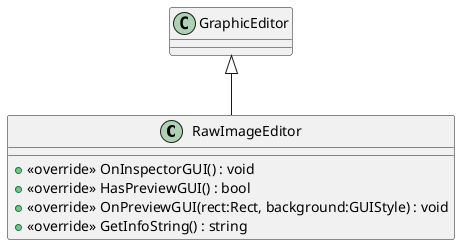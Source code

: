 @startuml
class RawImageEditor {
    + <<override>> OnInspectorGUI() : void
    + <<override>> HasPreviewGUI() : bool
    + <<override>> OnPreviewGUI(rect:Rect, background:GUIStyle) : void
    + <<override>> GetInfoString() : string
}
GraphicEditor <|-- RawImageEditor
@enduml
